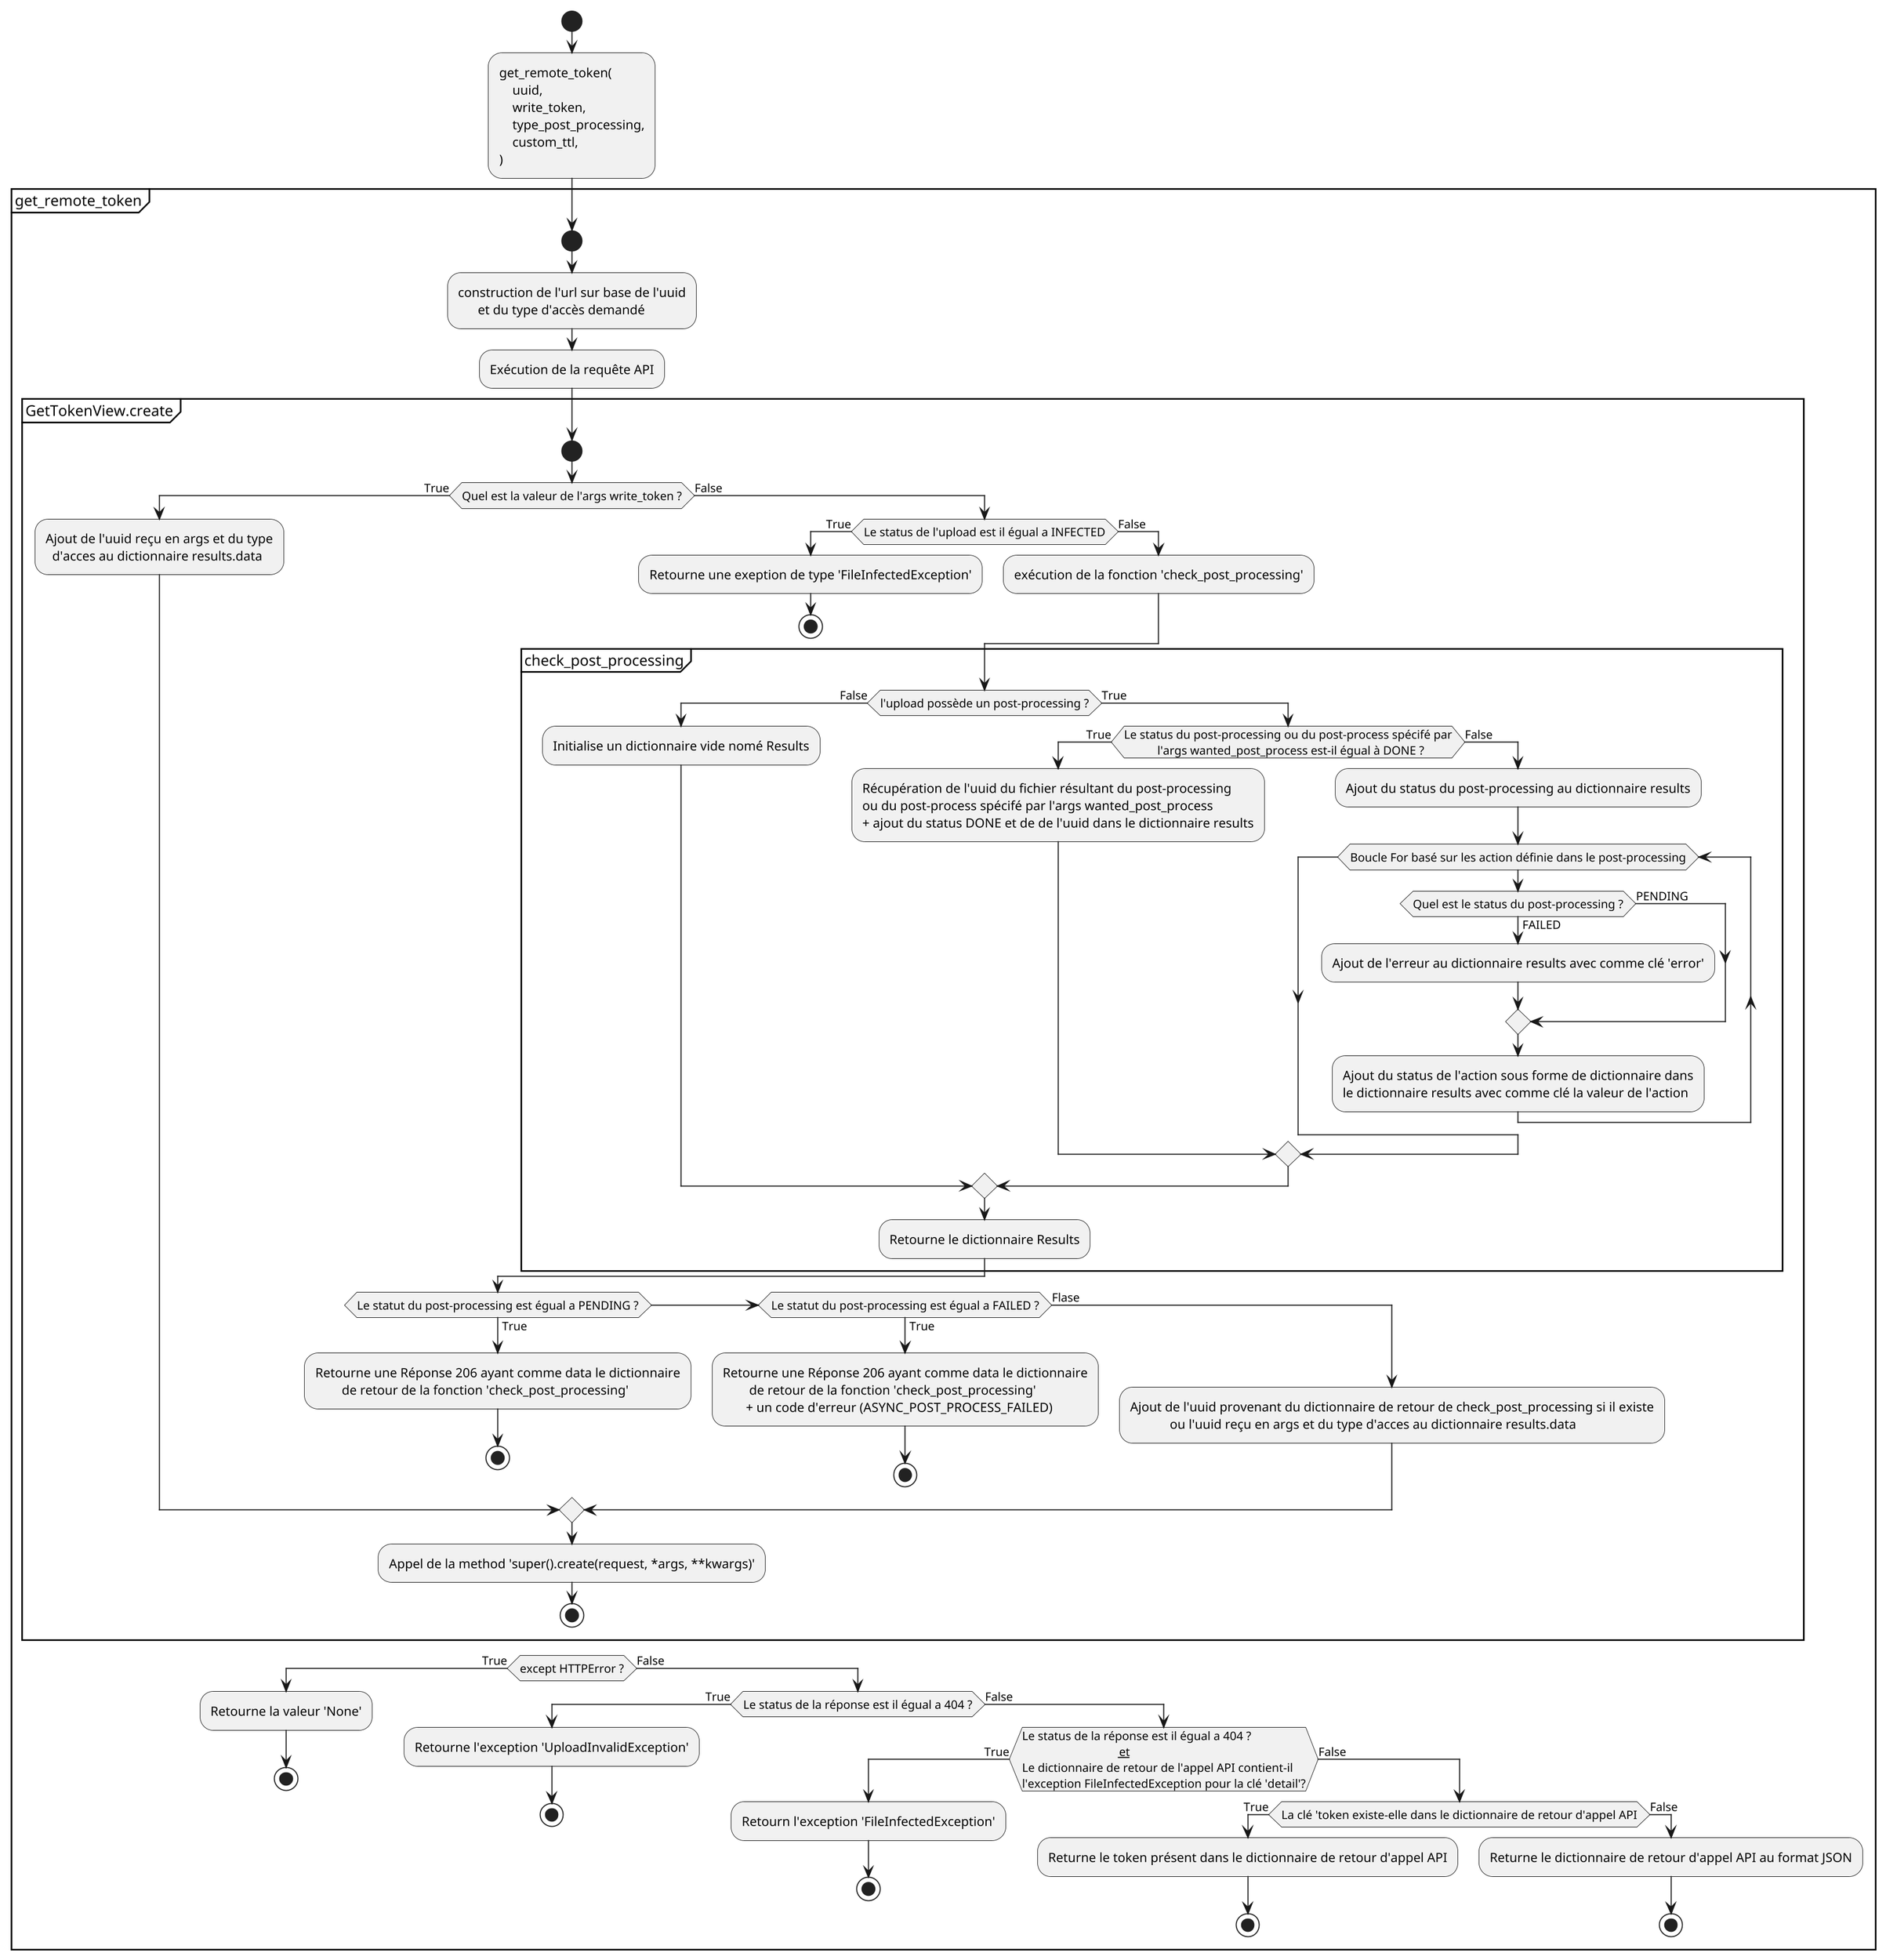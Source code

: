 @startuml
'https://plantuml.com/activity-diagram-beta
scale max 1024 width
skinparam dpi 300
start
:get_remote_token(
    uuid,
    write_token,
    type_post_processing,
    custom_ttl,
);



partition get_remote_token
start
:construction de l'url sur base de l'uuid
      et du type d'accès demandé;
:Exécution de la requête API;

    partition GetTokenView.create
    start



        if (Quel est la valeur de l'args write_token ?) then(True)
           :Ajout de l'uuid reçu en args et du type
             d'acces au dictionnaire results.data;
        else (False)
            if (Le status de l'upload est il égual a INFECTED) then(True)
                :Retourne une exeption de type 'FileInfectedException';
                stop
            else (False)
                :exécution de la fonction 'check_post_processing';
            endif



            partition check_post_processing {
                if (l'upload possède un post-processing ?) then(False)
                :Initialise un dictionnaire vide nomé Results;
                else (True)
                        if (Le status du post-processing ou du post-process spécifé par
           l'args wanted_post_process est-il égual à DONE ?) then(True)
                        :Récupération de l'uuid du fichier résultant du post-processing
                        ou du post-process spécifé par l'args wanted_post_process
                        + ajout du status DONE et de de l'uuid dans le dictionnaire results;
                        else (False)
                            :Ajout du status du post-processing au dictionnaire results;
                            while (Boucle For basé sur les action définie dans le post-processing)
                            if (Quel est le status du post-processing ?) then(PENDING)

                            else (FAILED)
                                :Ajout de l'erreur au dictionnaire results avec comme clé 'error';
                            endif
                            :Ajout du status de l'action sous forme de dictionnaire dans
                            le dictionnaire results avec comme clé la valeur de l'action;
                            endwhile
                        endif
                    endif
                :Retourne le dictionnaire Results;
            }


           if (Le statut du post-processing est égual a PENDING ?) then(True)
                :Retourne une Réponse 206 ayant comme data le dictionnaire
                        de retour de la fonction 'check_post_processing';
                stop
           elseif (Le statut du post-processing est égual a FAILED ?) then(True)
                :Retourne une Réponse 206 ayant comme data le dictionnaire
                        de retour de la fonction 'check_post_processing'
                       + un code d'erreur (ASYNC_POST_PROCESS_FAILED);

                stop
           else (Flase)
                :Ajout de l'uuid provenant du dictionnaire de retour de check_post_processing si il existe
                            ou l'uuid reçu en args et du type d'acces au dictionnaire results.data;
           endif

        endif
        :Appel de la method 'super().create(request, *args, **kwargs)';
        stop
    }


    if (except HTTPError ?) then(True)
        :Retourne la valeur 'None';
        stop
    else (False)
        if (Le status de la réponse est il égual a 404 ?) then(True)
            :Retourne l'exception 'UploadInvalidException';
            stop
        else (False)
             if(Le status de la réponse est il égual a 404 ?
                                __et__
Le dictionnaire de retour de l'appel API contient-il
l'exception FileInfectedException pour la clé 'detail'?) then(True)
            :Retourn l'exception 'FileInfectedException';
            stop
            else (False)
                if (La clé 'token existe-elle dans le dictionnaire de retour d'appel API) then(True)
                :Returne le token présent dans le dictionnaire de retour d'appel API;
                stop
                else (False)
                :Returne le dictionnaire de retour d'appel API au format JSON;
                stop
                endif
            endif
        endif
    endif
}



@enduml
